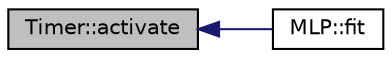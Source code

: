 digraph "Timer::activate"
{
  bgcolor="transparent";
  edge [fontname="Helvetica",fontsize="10",labelfontname="Helvetica",labelfontsize="10"];
  node [fontname="Helvetica",fontsize="10",shape=record];
  rankdir="LR";
  Node4 [label="Timer::activate",height=0.2,width=0.4,color="black", fillcolor="grey75", style="filled", fontcolor="black"];
  Node4 -> Node5 [dir="back",color="midnightblue",fontsize="10",style="solid",fontname="Helvetica"];
  Node5 [label="MLP::fit",height=0.2,width=0.4,color="black",URL="$classMLP.html#a585e98d5b6ed65bf1bf2f8dbde6cb745",tooltip="Train a multiplayer perceptron. "];
}
